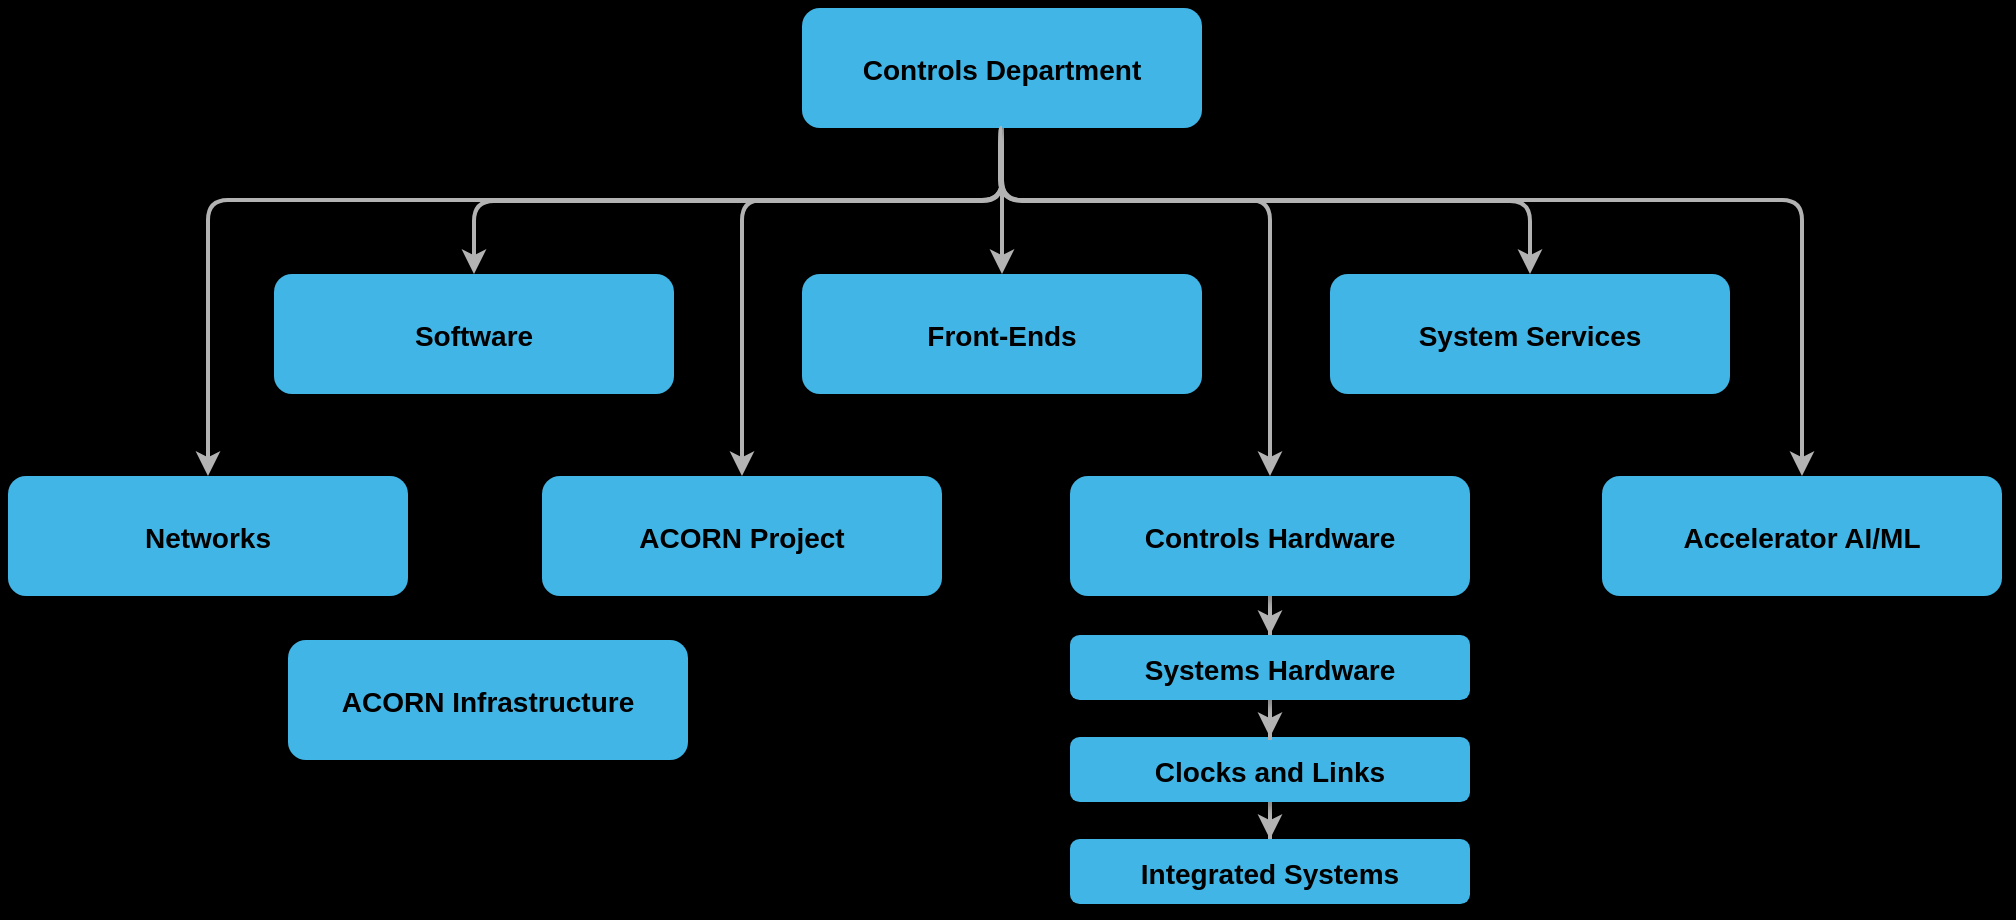 <mxfile version="21.6.6" type="github">
  <diagram name="Page-1" id="97916047-d0de-89f5-080d-49f4d83e522f">
    <mxGraphModel dx="1195" dy="637" grid="0" gridSize="10" guides="1" tooltips="1" connect="1" arrows="1" fold="1" page="1" pageScale="1.5" pageWidth="1169" pageHeight="827" background="#000000" math="0" shadow="0">
      <root>
        <mxCell id="0" />
        <mxCell id="1" parent="0" />
        <mxCell id="TGfU6XMZG4lvDgsyMCdG-103" style="edgeStyle=orthogonalEdgeStyle;rounded=1;orthogonalLoop=1;jettySize=auto;html=1;entryX=0.5;entryY=0;entryDx=0;entryDy=0;exitX=0.5;exitY=1;exitDx=0;exitDy=0;strokeWidth=2;strokeColor=#B3B3B3;fontColor=#000000;" parent="1" source="TGfU6XMZG4lvDgsyMCdG-75" target="TGfU6XMZG4lvDgsyMCdG-70" edge="1">
          <mxGeometry relative="1" as="geometry">
            <Array as="points">
              <mxPoint x="772" y="432" />
              <mxPoint x="1172" y="432" />
            </Array>
          </mxGeometry>
        </mxCell>
        <mxCell id="TGfU6XMZG4lvDgsyMCdG-105" style="edgeStyle=orthogonalEdgeStyle;rounded=1;orthogonalLoop=1;jettySize=auto;html=1;exitX=0.5;exitY=1;exitDx=0;exitDy=0;strokeWidth=2;strokeColor=#B3B3B3;entryX=0.5;entryY=0;entryDx=0;entryDy=0;fontColor=#000000;" parent="1" source="TGfU6XMZG4lvDgsyMCdG-75" target="18" edge="1">
          <mxGeometry relative="1" as="geometry">
            <Array as="points">
              <mxPoint x="772" y="432" />
              <mxPoint x="375" y="432" />
            </Array>
          </mxGeometry>
        </mxCell>
        <mxCell id="TGfU6XMZG4lvDgsyMCdG-110" style="edgeStyle=orthogonalEdgeStyle;rounded=1;orthogonalLoop=1;jettySize=auto;html=1;entryX=0.5;entryY=0;entryDx=0;entryDy=0;exitX=0.5;exitY=1;exitDx=0;exitDy=0;strokeColor=#B3B3B3;strokeWidth=2;fontColor=#000000;" parent="1" source="TGfU6XMZG4lvDgsyMCdG-75" target="8" edge="1">
          <mxGeometry relative="1" as="geometry">
            <Array as="points">
              <mxPoint x="772" y="432" />
              <mxPoint x="642" y="432" />
            </Array>
          </mxGeometry>
        </mxCell>
        <mxCell id="4" value="Front-Ends" style="rounded=1;fillColor=#41B6E6;strokeColor=none;shadow=1;gradientColor=none;fontStyle=1;fontColor=#000000;fontSize=14;strokeWidth=2;" parent="1" vertex="1">
          <mxGeometry x="672" y="469" width="200" height="60" as="geometry" />
        </mxCell>
        <mxCell id="5" value="Software" style="rounded=1;fillColor=#41B6E6;strokeColor=none;shadow=1;gradientColor=none;fontStyle=1;fontColor=#000000;fontSize=14;strokeWidth=2;" parent="1" vertex="1">
          <mxGeometry x="408" y="469" width="200" height="60" as="geometry" />
        </mxCell>
        <mxCell id="6" value="System Services" style="rounded=1;fillColor=#41B6E6;strokeColor=none;shadow=1;gradientColor=none;fontStyle=1;fontColor=#000000;fontSize=14;strokeWidth=2;" parent="1" vertex="1">
          <mxGeometry x="936" y="469" width="200" height="60" as="geometry" />
        </mxCell>
        <mxCell id="8" value="ACORN Project" style="rounded=1;fillColor=#41B6E6;strokeColor=none;shadow=1;gradientColor=none;fontStyle=1;fontColor=#000000;fontSize=14;strokeWidth=2;" parent="1" vertex="1">
          <mxGeometry x="542" y="570" width="200" height="60" as="geometry" />
        </mxCell>
        <mxCell id="TGfU6XMZG4lvDgsyMCdG-96" value="" style="edgeStyle=orthogonalEdgeStyle;rounded=0;orthogonalLoop=1;jettySize=auto;html=1;fontColor=#000000;strokeColor=#B3B3B3;strokeWidth=2;" parent="1" source="13" target="TGfU6XMZG4lvDgsyMCdG-66" edge="1">
          <mxGeometry relative="1" as="geometry" />
        </mxCell>
        <mxCell id="13" value="Controls Hardware" style="rounded=1;fillColor=#41B6E6;strokeColor=none;shadow=1;gradientColor=none;fontStyle=1;fontColor=#000000;fontSize=14;strokeWidth=2;" parent="1" vertex="1">
          <mxGeometry x="806" y="570" width="200" height="60" as="geometry" />
        </mxCell>
        <mxCell id="18" value="Networks" style="rounded=1;fillColor=#41B6E6;strokeColor=none;shadow=1;gradientColor=none;fontStyle=1;fontColor=#000000;fontSize=14;strokeWidth=2;" parent="1" vertex="1">
          <mxGeometry x="275" y="570" width="200" height="60" as="geometry" />
        </mxCell>
        <mxCell id="TGfU6XMZG4lvDgsyMCdG-98" value="" style="edgeStyle=orthogonalEdgeStyle;rounded=0;orthogonalLoop=1;jettySize=auto;html=1;fontColor=#000000;strokeColor=#B3B3B3;strokeWidth=2;" parent="1" source="TGfU6XMZG4lvDgsyMCdG-64" target="TGfU6XMZG4lvDgsyMCdG-68" edge="1">
          <mxGeometry relative="1" as="geometry" />
        </mxCell>
        <mxCell id="TGfU6XMZG4lvDgsyMCdG-64" value="Clocks and Links" style="rounded=1;fillColor=#41B6E6;strokeColor=none;shadow=1;gradientColor=none;fontStyle=1;fontColor=#000000;fontSize=14;strokeWidth=2;" parent="1" vertex="1">
          <mxGeometry x="806" y="700.5" width="200" height="32.5" as="geometry" />
        </mxCell>
        <mxCell id="TGfU6XMZG4lvDgsyMCdG-97" value="" style="edgeStyle=orthogonalEdgeStyle;rounded=0;orthogonalLoop=1;jettySize=auto;html=1;fontColor=#000000;strokeColor=#B3B3B3;strokeWidth=2;" parent="1" source="TGfU6XMZG4lvDgsyMCdG-66" target="TGfU6XMZG4lvDgsyMCdG-64" edge="1">
          <mxGeometry relative="1" as="geometry" />
        </mxCell>
        <mxCell id="TGfU6XMZG4lvDgsyMCdG-66" value="Systems Hardware" style="rounded=1;fillColor=#41B6E6;strokeColor=none;shadow=1;gradientColor=none;fontStyle=1;fontColor=#000000;fontSize=14;strokeWidth=2;" parent="1" vertex="1">
          <mxGeometry x="806" y="649.5" width="200" height="32.5" as="geometry" />
        </mxCell>
        <mxCell id="TGfU6XMZG4lvDgsyMCdG-68" value="Integrated Systems" style="rounded=1;fillColor=#41B6E6;strokeColor=none;shadow=1;gradientColor=none;fontStyle=1;fontColor=#000000;fontSize=14;strokeWidth=2;" parent="1" vertex="1">
          <mxGeometry x="806" y="751.5" width="200" height="32.5" as="geometry" />
        </mxCell>
        <mxCell id="TGfU6XMZG4lvDgsyMCdG-70" value="Accelerator AI/ML" style="rounded=1;fillColor=#41B6E6;strokeColor=none;shadow=1;gradientColor=none;fontStyle=1;fontColor=#000000;fontSize=14;strokeWidth=2;" parent="1" vertex="1">
          <mxGeometry x="1072" y="570" width="200" height="60" as="geometry" />
        </mxCell>
        <mxCell id="TGfU6XMZG4lvDgsyMCdG-83" value="" style="edgeStyle=orthogonalEdgeStyle;rounded=1;orthogonalLoop=1;jettySize=auto;html=1;strokeWidth=2;strokeColor=#B3B3B3;exitX=0.5;exitY=1;exitDx=0;exitDy=0;fontColor=#000000;" parent="1" source="TGfU6XMZG4lvDgsyMCdG-75" target="5" edge="1">
          <mxGeometry relative="1" as="geometry" />
        </mxCell>
        <mxCell id="TGfU6XMZG4lvDgsyMCdG-100" value="" style="edgeStyle=orthogonalEdgeStyle;rounded=1;orthogonalLoop=1;jettySize=auto;html=1;strokeColor=#B3B3B3;strokeWidth=2;fontColor=#000000;" parent="1" source="TGfU6XMZG4lvDgsyMCdG-75" target="4" edge="1">
          <mxGeometry relative="1" as="geometry" />
        </mxCell>
        <mxCell id="TGfU6XMZG4lvDgsyMCdG-101" value="" style="edgeStyle=orthogonalEdgeStyle;rounded=1;orthogonalLoop=1;jettySize=auto;html=1;entryX=0.5;entryY=0;entryDx=0;entryDy=0;exitX=0.5;exitY=1;exitDx=0;exitDy=0;strokeColor=#B3B3B3;strokeWidth=2;fontColor=#000000;" parent="1" source="TGfU6XMZG4lvDgsyMCdG-75" target="6" edge="1">
          <mxGeometry relative="1" as="geometry" />
        </mxCell>
        <mxCell id="TGfU6XMZG4lvDgsyMCdG-75" value="Controls Department" style="rounded=1;fillColor=#41B6E6;strokeColor=none;shadow=1;gradientColor=none;fontStyle=1;fontColor=#000000;fontSize=14;strokeWidth=2;" parent="1" vertex="1">
          <mxGeometry x="672" y="336" width="200" height="60" as="geometry" />
        </mxCell>
        <mxCell id="TGfU6XMZG4lvDgsyMCdG-111" style="edgeStyle=orthogonalEdgeStyle;rounded=1;orthogonalLoop=1;jettySize=auto;html=1;entryX=0.5;entryY=0;entryDx=0;entryDy=0;exitX=0.5;exitY=1;exitDx=0;exitDy=0;strokeColor=#B3B3B3;strokeWidth=2;fontColor=#000000;" parent="1" source="TGfU6XMZG4lvDgsyMCdG-75" target="13" edge="1">
          <mxGeometry relative="1" as="geometry">
            <mxPoint x="901" y="513" as="sourcePoint" />
            <mxPoint x="771" y="687" as="targetPoint" />
            <Array as="points">
              <mxPoint x="771" y="396" />
              <mxPoint x="771" y="432" />
              <mxPoint x="906" y="432" />
            </Array>
          </mxGeometry>
        </mxCell>
        <mxCell id="n0QACJwp2dirKkg2xgtj-21" value="ACORN Infrastructure" style="rounded=1;fillColor=#41B6E6;strokeColor=none;shadow=1;gradientColor=none;fontStyle=1;fontColor=#000000;fontSize=14;strokeWidth=2;" vertex="1" parent="1">
          <mxGeometry x="415" y="652" width="200" height="60" as="geometry" />
        </mxCell>
      </root>
    </mxGraphModel>
  </diagram>
</mxfile>
